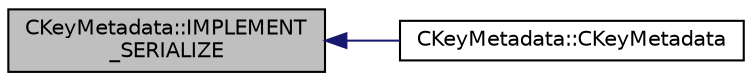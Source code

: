 digraph "CKeyMetadata::IMPLEMENT_SERIALIZE"
{
  edge [fontname="Helvetica",fontsize="10",labelfontname="Helvetica",labelfontsize="10"];
  node [fontname="Helvetica",fontsize="10",shape=record];
  rankdir="LR";
  Node6 [label="CKeyMetadata::IMPLEMENT\l_SERIALIZE",height=0.2,width=0.4,color="black", fillcolor="grey75", style="filled", fontcolor="black"];
  Node6 -> Node7 [dir="back",color="midnightblue",fontsize="10",style="solid",fontname="Helvetica"];
  Node7 [label="CKeyMetadata::CKeyMetadata",height=0.2,width=0.4,color="black", fillcolor="white", style="filled",URL="$d5/d28/class_c_key_metadata.html#accabc99065b0dbdd8862b4338266893f"];
}
